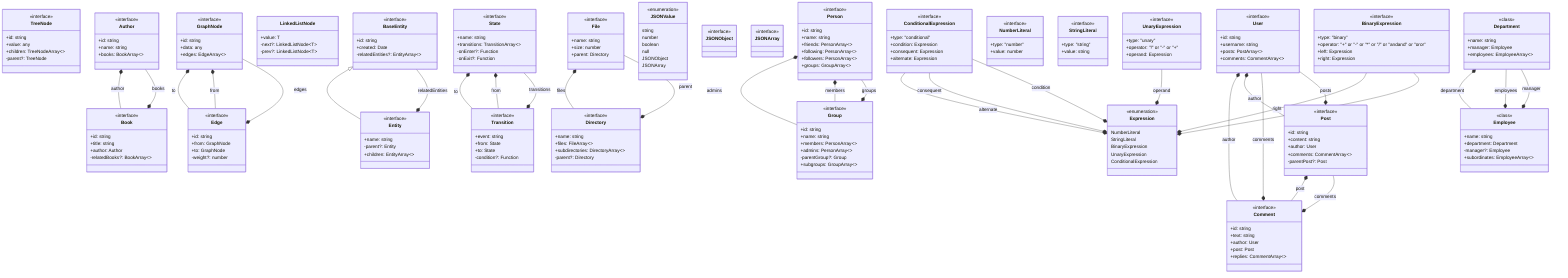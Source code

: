 classDiagram
  %% Legend
  %% --|> : Inheritance (extends)
  %% ..|> : Implementation (implements)
  %% --* : Composition (has/contains)
  %% -- : Association

  %% Errors encountered during conversion:
  %% - TS2687: All declarations of 'name' must have identical modifiers.

  class TreeNode {
    <<interface>>
    +id: string
    +value: any
    +children: TreeNodeArray~~
    -parent?: TreeNode
  }

  class Author {
    <<interface>>
    +id: string
    +name: string
    +books: BookArray~~
  }

  class Book {
    <<interface>>
    +id: string
    +title: string
    +author: Author
    -relatedBooks?: BookArray~~
  }

  class User {
    <<interface>>
    +id: string
    +username: string
    +posts: PostArray~~
    +comments: CommentArray~~
  }

  class Post {
    <<interface>>
    +id: string
    +content: string
    +author: User
    +comments: CommentArray~~
    -parentPost?: Post
  }

  class Comment {
    <<interface>>
    +id: string
    +text: string
    +author: User
    +post: Post
    +replies: CommentArray~~
  }

  class LinkedListNode {
    +value: T
    -next?: LinkedListNode~T~
    -prev?: LinkedListNode~T~
  }

  class GraphNode {
    <<interface>>
    +id: string
    +data: any
    +edges: EdgeArray~~
  }

  class Edge {
    <<interface>>
    +id: string
    +from: GraphNode
    +to: GraphNode
    -weight?: number
  }

  class BaseEntity {
    <<interface>>
    +id: string
    +created: Date
    -relatedEntities?: EntityArray~~
  }

  class Entity {
    <<interface>>
    +name: string
    -parent?: Entity
    +children: EntityArray~~
  }

  class State {
    <<interface>>
    +name: string
    +transitions: TransitionArray~~
    -onEnter?: Function
    -onExit?: Function
  }

  class Transition {
    <<interface>>
    +event: string
    +from: State
    +to: State
    -condition?: Function
  }

  class JSONValue {
    <<enumeration>>
    string
    number
    boolean
    null
    JSONObject
    JSONArray
  }

  class JSONObject {
    <<interface>>
  }

  class JSONArray {
    <<interface>>
  }

  class File {
    <<interface>>
    +name: string
    +size: number
    +parent: Directory
  }

  class Directory {
    <<interface>>
    +name: string
    +files: FileArray~~
    +subdirectories: DirectoryArray~~
    -parent?: Directory
  }

  class Person {
    <<interface>>
    +id: string
    +name: string
    +friends: PersonArray~~
    +following: PersonArray~~
    +followers: PersonArray~~
    +groups: GroupArray~~
  }

  class Group {
    <<interface>>
    +id: string
    +name: string
    +members: PersonArray~~
    +admins: PersonArray~~
    -parentGroup?: Group
    +subgroups: GroupArray~~
  }

  class Expression {
    <<enumeration>>
    NumberLiteral
    StringLiteral
    BinaryExpression
    UnaryExpression
    ConditionalExpression
  }

  class NumberLiteral {
    <<interface>>
    +type: "number"
    +value: number
  }

  class StringLiteral {
    <<interface>>
    +type: "string"
    +value: string
  }

  class BinaryExpression {
    <<interface>>
    +type: "binary"
    +operator: "+" or "-" or "*" or "/" or "andand" or "oror"
    +left: Expression
    +right: Expression
  }

  class UnaryExpression {
    <<interface>>
    +type: "unary"
    +operator: "!" or "-" or "+"
    +operand: Expression
  }

  class ConditionalExpression {
    <<interface>>
    +type: "conditional"
    +condition: Expression
    +consequent: Expression
    +alternate: Expression
  }

  class Department {
    <<class>>
    +name: string
    +manager: Employee
    +employees: EmployeeArray~~
  }

  class Employee {
    <<class>>
    +name: string
    +department: Department
    -manager?: Employee
    +subordinates: EmployeeArray~~
  }

  Entity --|> BaseEntity
  Author --* Book : books
  Book --* Author : author
  User --* Post : posts
  User --* Comment : comments
  Post --* User : author
  Post --* Comment : comments
  Comment --* User : author
  Comment --* Post : post
  GraphNode --* Edge : edges
  Edge --* GraphNode : from
  Edge --* GraphNode : to
  BaseEntity --* Entity : relatedEntities
  State --* Transition : transitions
  Transition --* State : from
  Transition --* State : to
  File --* Directory : parent
  Directory --* File : files
  Person --* Group : groups
  Group --* Person : members
  Group --* Person : admins
  BinaryExpression --* Expression : left
  BinaryExpression --* Expression : right
  UnaryExpression --* Expression : operand
  ConditionalExpression --* Expression : condition
  ConditionalExpression --* Expression : consequent
  ConditionalExpression --* Expression : alternate
  Department --* Employee : manager
  Department --* Employee : employees
  Employee --* Department : department